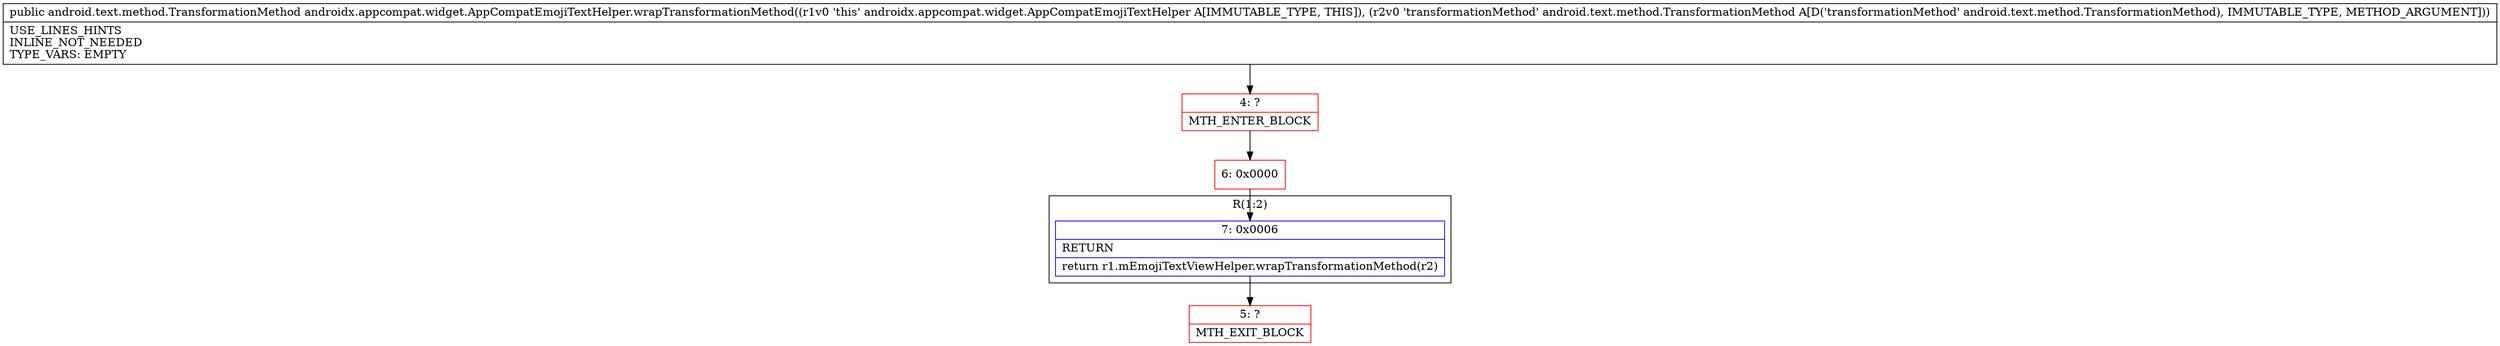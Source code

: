 digraph "CFG forandroidx.appcompat.widget.AppCompatEmojiTextHelper.wrapTransformationMethod(Landroid\/text\/method\/TransformationMethod;)Landroid\/text\/method\/TransformationMethod;" {
subgraph cluster_Region_1165770140 {
label = "R(1:2)";
node [shape=record,color=blue];
Node_7 [shape=record,label="{7\:\ 0x0006|RETURN\l|return r1.mEmojiTextViewHelper.wrapTransformationMethod(r2)\l}"];
}
Node_4 [shape=record,color=red,label="{4\:\ ?|MTH_ENTER_BLOCK\l}"];
Node_6 [shape=record,color=red,label="{6\:\ 0x0000}"];
Node_5 [shape=record,color=red,label="{5\:\ ?|MTH_EXIT_BLOCK\l}"];
MethodNode[shape=record,label="{public android.text.method.TransformationMethod androidx.appcompat.widget.AppCompatEmojiTextHelper.wrapTransformationMethod((r1v0 'this' androidx.appcompat.widget.AppCompatEmojiTextHelper A[IMMUTABLE_TYPE, THIS]), (r2v0 'transformationMethod' android.text.method.TransformationMethod A[D('transformationMethod' android.text.method.TransformationMethod), IMMUTABLE_TYPE, METHOD_ARGUMENT]))  | USE_LINES_HINTS\lINLINE_NOT_NEEDED\lTYPE_VARS: EMPTY\l}"];
MethodNode -> Node_4;Node_7 -> Node_5;
Node_4 -> Node_6;
Node_6 -> Node_7;
}

